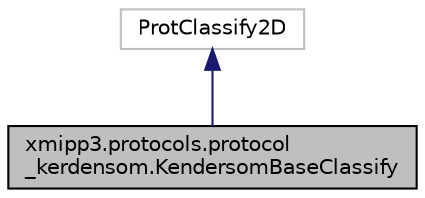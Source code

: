 digraph "xmipp3.protocols.protocol_kerdensom.KendersomBaseClassify"
{
  edge [fontname="Helvetica",fontsize="10",labelfontname="Helvetica",labelfontsize="10"];
  node [fontname="Helvetica",fontsize="10",shape=record];
  Node4 [label="xmipp3.protocols.protocol\l_kerdensom.KendersomBaseClassify",height=0.2,width=0.4,color="black", fillcolor="grey75", style="filled", fontcolor="black"];
  Node5 -> Node4 [dir="back",color="midnightblue",fontsize="10",style="solid",fontname="Helvetica"];
  Node5 [label="ProtClassify2D",height=0.2,width=0.4,color="grey75", fillcolor="white", style="filled"];
}
